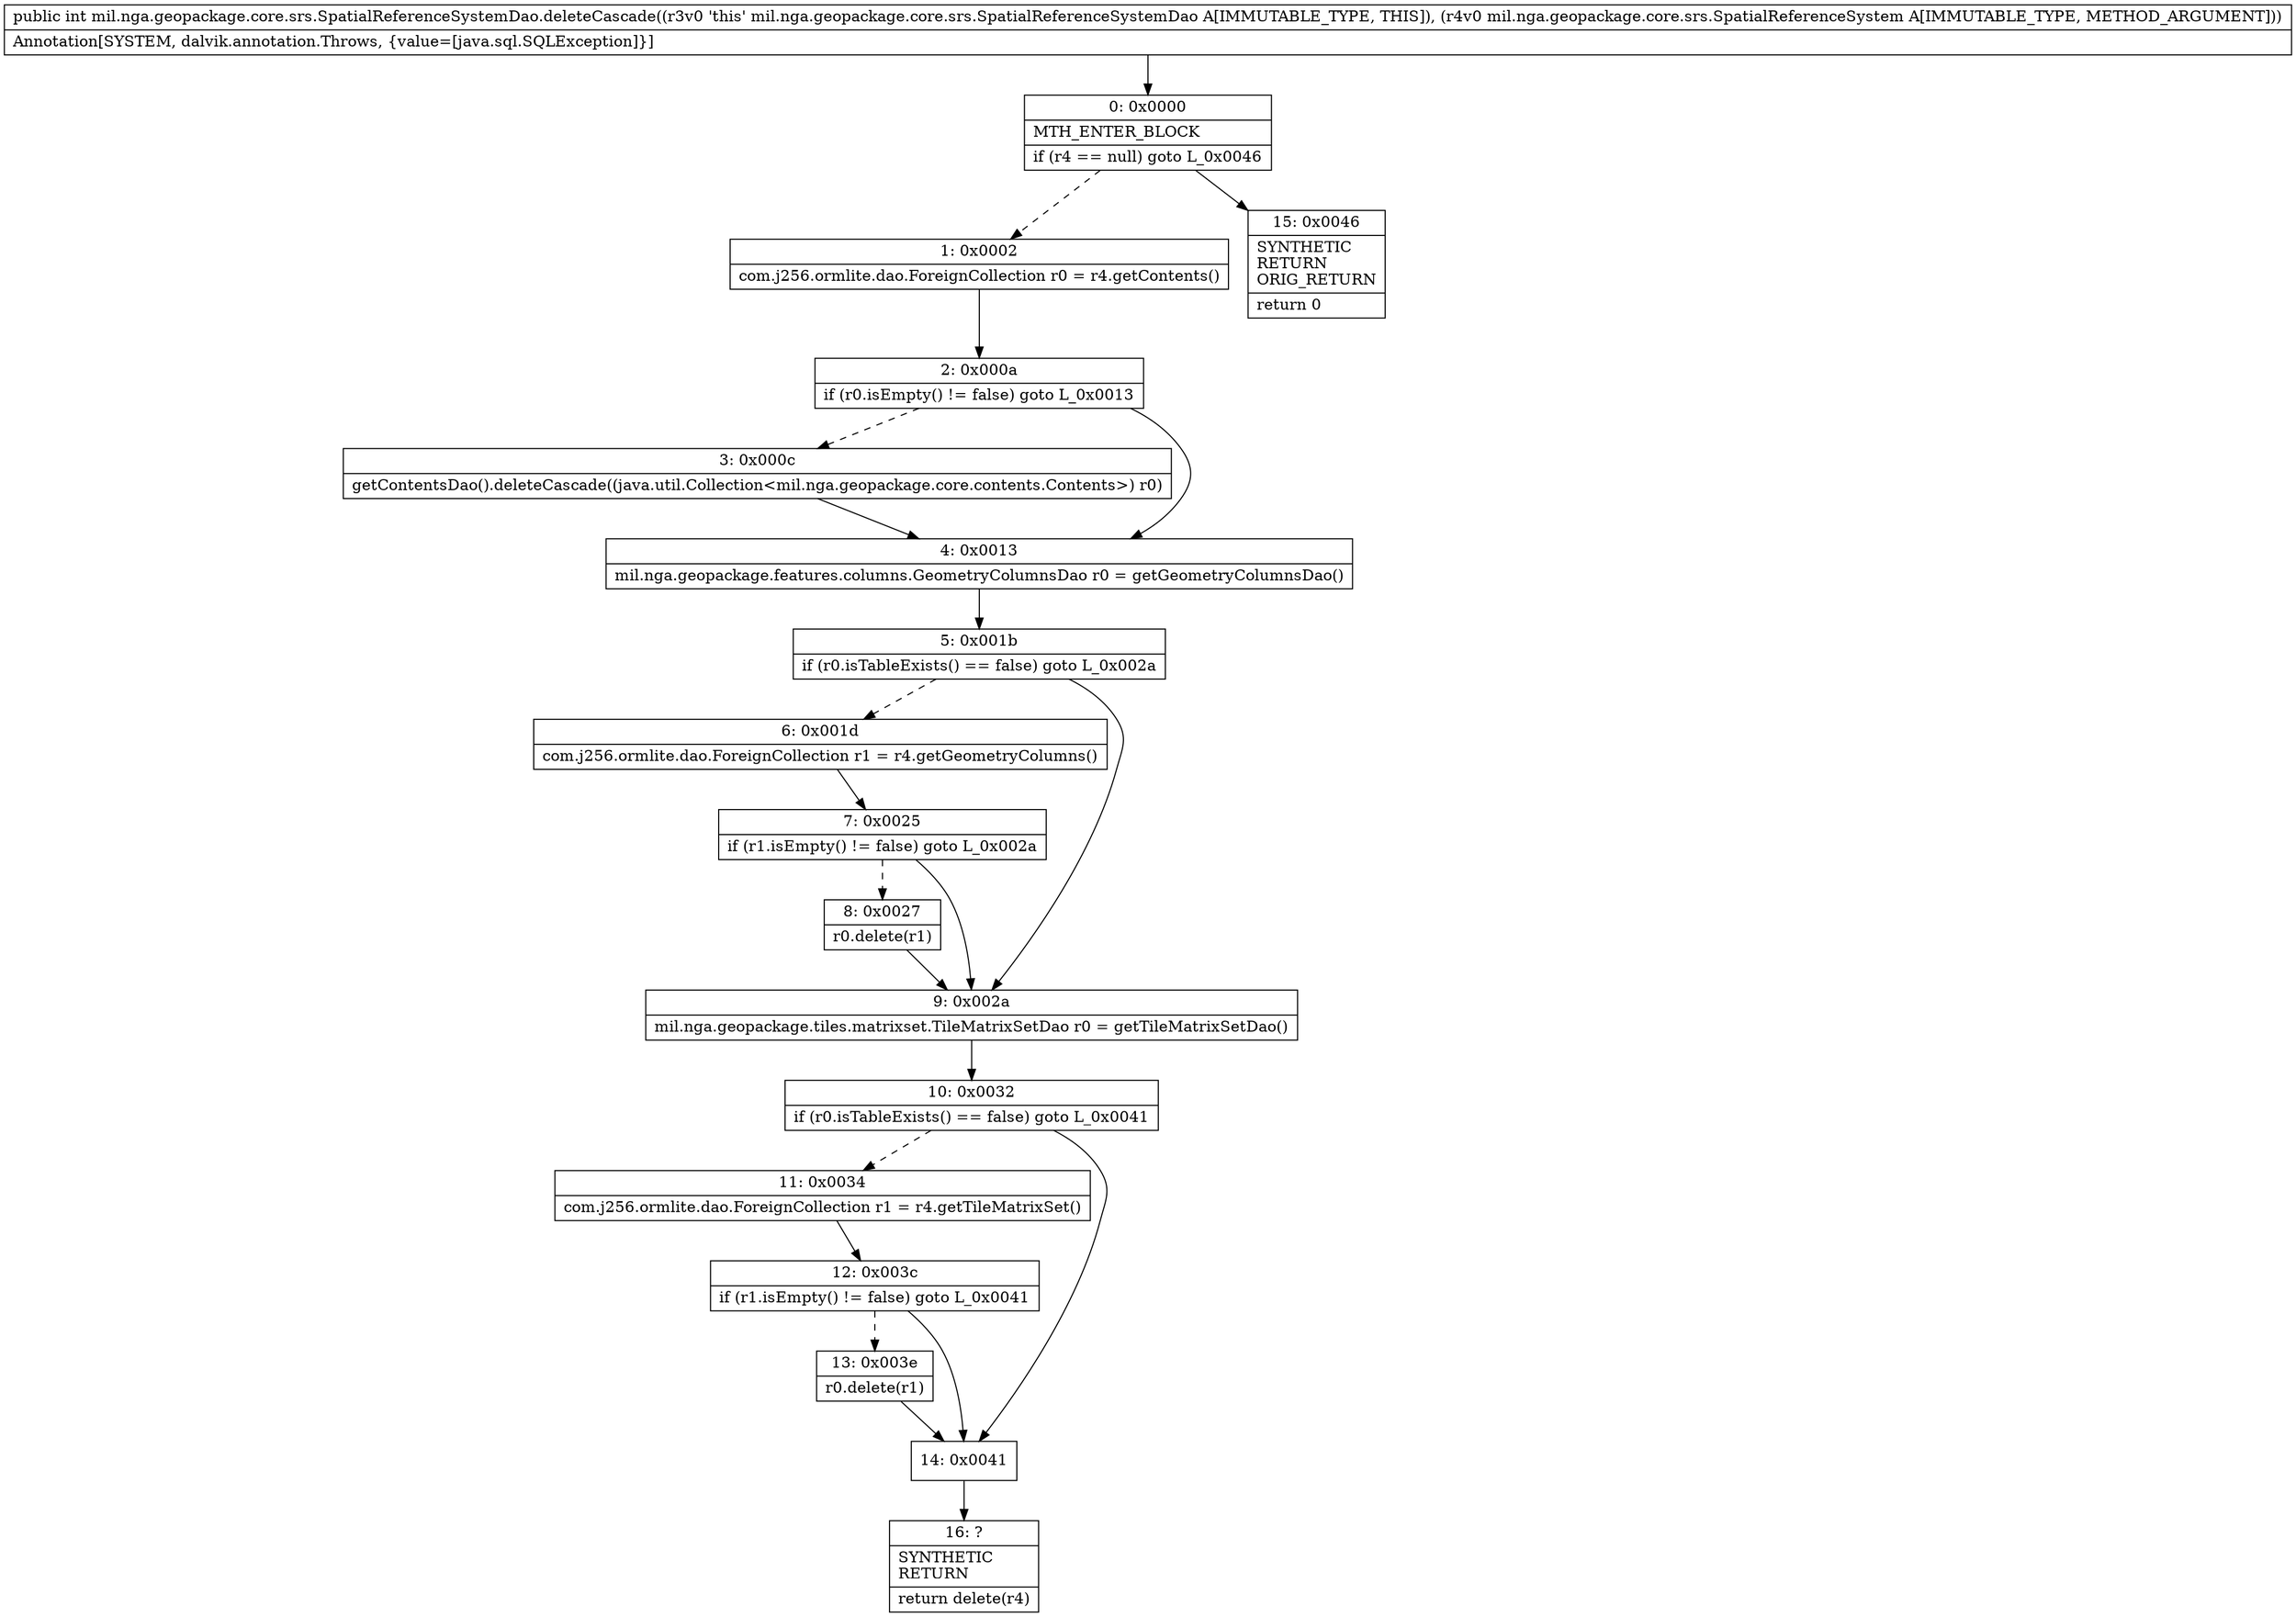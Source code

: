digraph "CFG formil.nga.geopackage.core.srs.SpatialReferenceSystemDao.deleteCascade(Lmil\/nga\/geopackage\/core\/srs\/SpatialReferenceSystem;)I" {
Node_0 [shape=record,label="{0\:\ 0x0000|MTH_ENTER_BLOCK\l|if (r4 == null) goto L_0x0046\l}"];
Node_1 [shape=record,label="{1\:\ 0x0002|com.j256.ormlite.dao.ForeignCollection r0 = r4.getContents()\l}"];
Node_2 [shape=record,label="{2\:\ 0x000a|if (r0.isEmpty() != false) goto L_0x0013\l}"];
Node_3 [shape=record,label="{3\:\ 0x000c|getContentsDao().deleteCascade((java.util.Collection\<mil.nga.geopackage.core.contents.Contents\>) r0)\l}"];
Node_4 [shape=record,label="{4\:\ 0x0013|mil.nga.geopackage.features.columns.GeometryColumnsDao r0 = getGeometryColumnsDao()\l}"];
Node_5 [shape=record,label="{5\:\ 0x001b|if (r0.isTableExists() == false) goto L_0x002a\l}"];
Node_6 [shape=record,label="{6\:\ 0x001d|com.j256.ormlite.dao.ForeignCollection r1 = r4.getGeometryColumns()\l}"];
Node_7 [shape=record,label="{7\:\ 0x0025|if (r1.isEmpty() != false) goto L_0x002a\l}"];
Node_8 [shape=record,label="{8\:\ 0x0027|r0.delete(r1)\l}"];
Node_9 [shape=record,label="{9\:\ 0x002a|mil.nga.geopackage.tiles.matrixset.TileMatrixSetDao r0 = getTileMatrixSetDao()\l}"];
Node_10 [shape=record,label="{10\:\ 0x0032|if (r0.isTableExists() == false) goto L_0x0041\l}"];
Node_11 [shape=record,label="{11\:\ 0x0034|com.j256.ormlite.dao.ForeignCollection r1 = r4.getTileMatrixSet()\l}"];
Node_12 [shape=record,label="{12\:\ 0x003c|if (r1.isEmpty() != false) goto L_0x0041\l}"];
Node_13 [shape=record,label="{13\:\ 0x003e|r0.delete(r1)\l}"];
Node_14 [shape=record,label="{14\:\ 0x0041}"];
Node_15 [shape=record,label="{15\:\ 0x0046|SYNTHETIC\lRETURN\lORIG_RETURN\l|return 0\l}"];
Node_16 [shape=record,label="{16\:\ ?|SYNTHETIC\lRETURN\l|return delete(r4)\l}"];
MethodNode[shape=record,label="{public int mil.nga.geopackage.core.srs.SpatialReferenceSystemDao.deleteCascade((r3v0 'this' mil.nga.geopackage.core.srs.SpatialReferenceSystemDao A[IMMUTABLE_TYPE, THIS]), (r4v0 mil.nga.geopackage.core.srs.SpatialReferenceSystem A[IMMUTABLE_TYPE, METHOD_ARGUMENT]))  | Annotation[SYSTEM, dalvik.annotation.Throws, \{value=[java.sql.SQLException]\}]\l}"];
MethodNode -> Node_0;
Node_0 -> Node_1[style=dashed];
Node_0 -> Node_15;
Node_1 -> Node_2;
Node_2 -> Node_3[style=dashed];
Node_2 -> Node_4;
Node_3 -> Node_4;
Node_4 -> Node_5;
Node_5 -> Node_6[style=dashed];
Node_5 -> Node_9;
Node_6 -> Node_7;
Node_7 -> Node_8[style=dashed];
Node_7 -> Node_9;
Node_8 -> Node_9;
Node_9 -> Node_10;
Node_10 -> Node_11[style=dashed];
Node_10 -> Node_14;
Node_11 -> Node_12;
Node_12 -> Node_13[style=dashed];
Node_12 -> Node_14;
Node_13 -> Node_14;
Node_14 -> Node_16;
}

